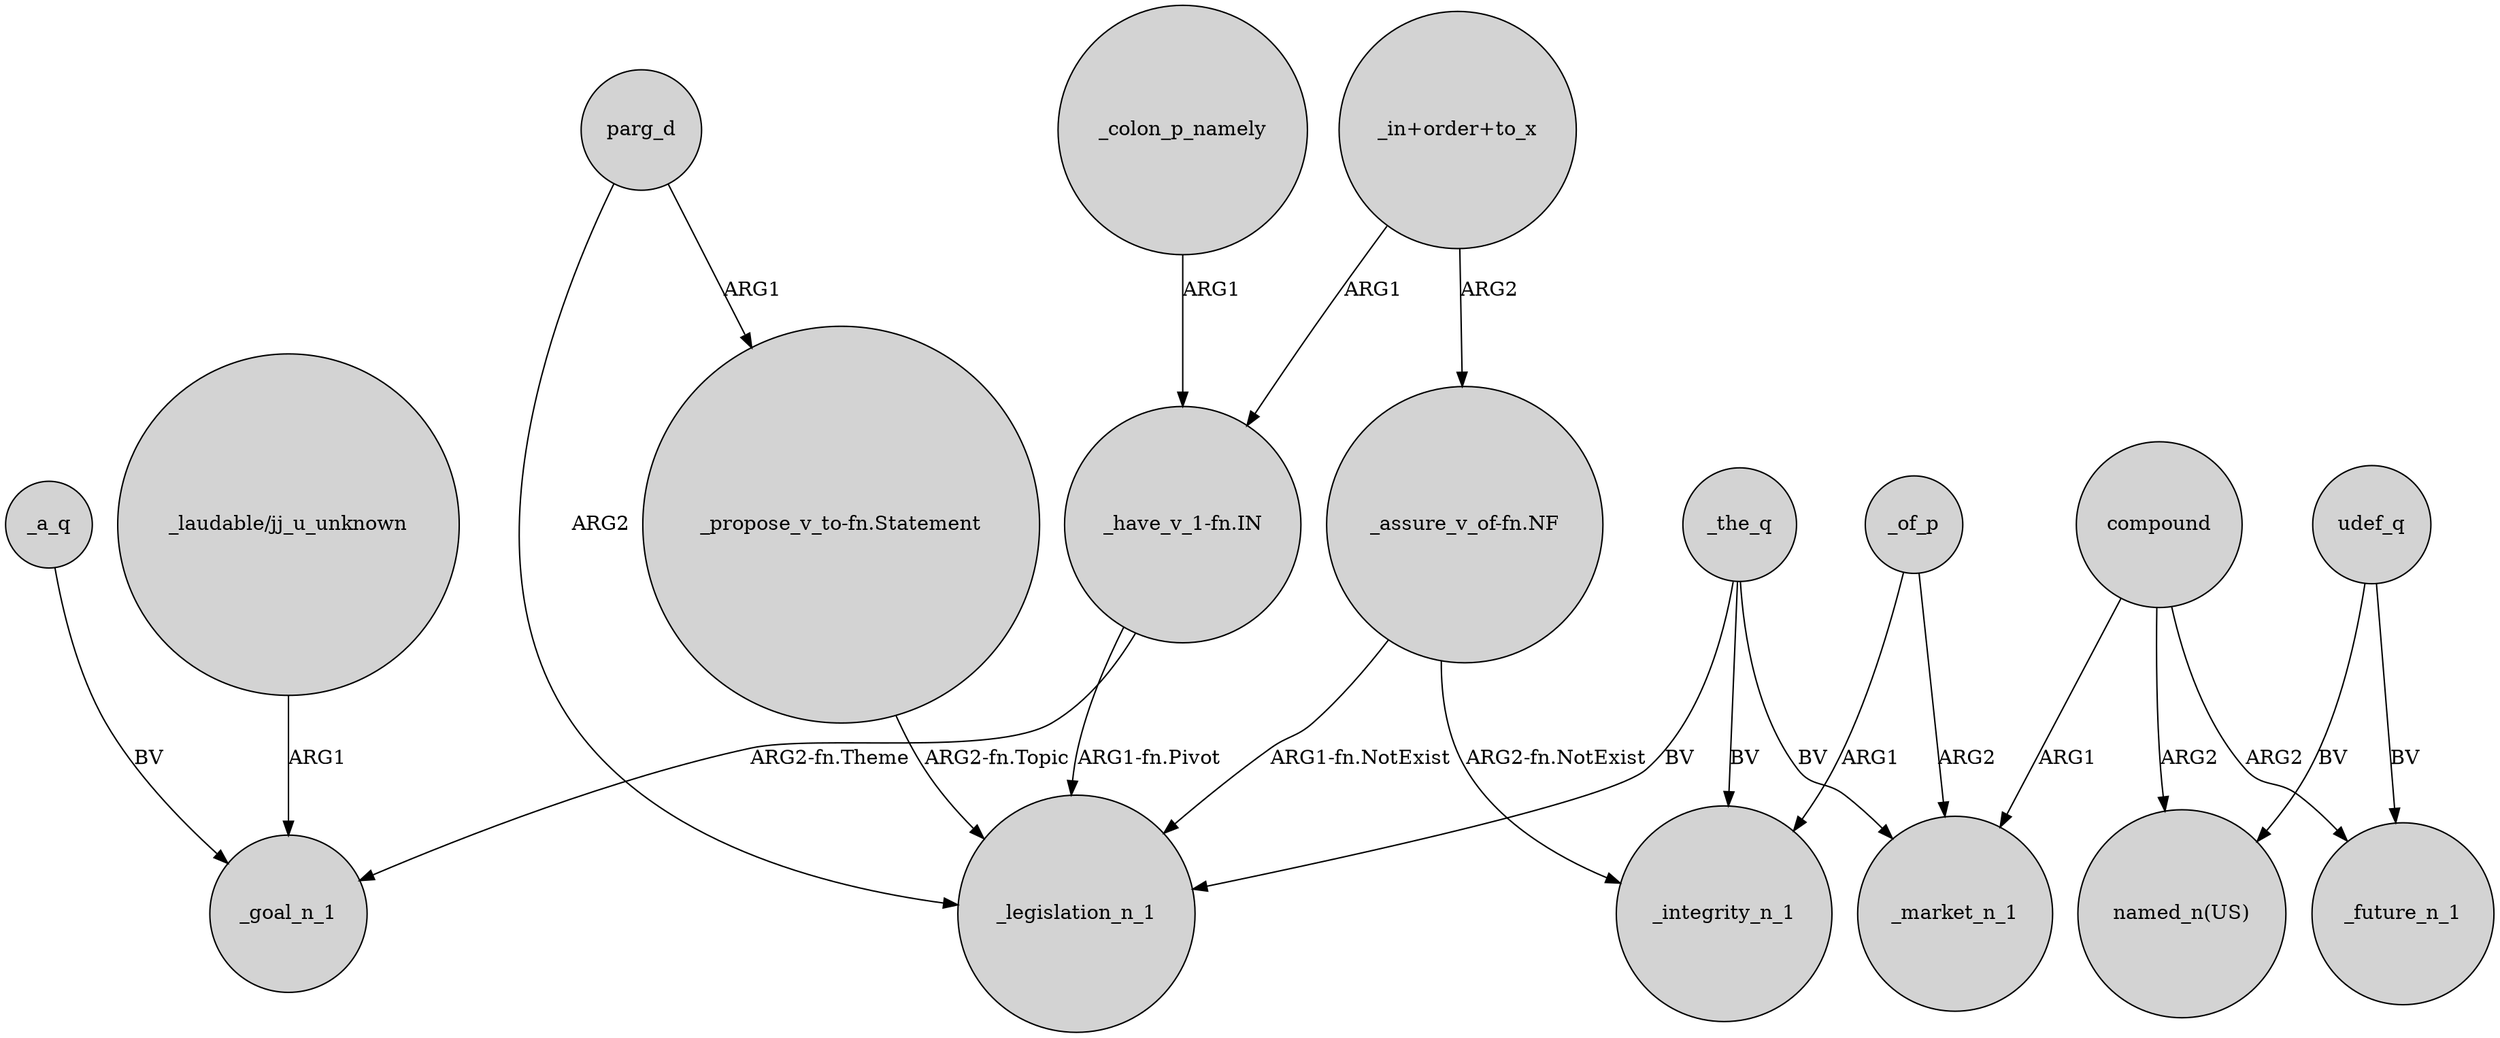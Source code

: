 digraph {
	node [shape=circle style=filled]
	"_laudable/jj_u_unknown" -> _goal_n_1 [label=ARG1]
	udef_q -> "named_n(US)" [label=BV]
	"_propose_v_to-fn.Statement" -> _legislation_n_1 [label="ARG2-fn.Topic"]
	parg_d -> "_propose_v_to-fn.Statement" [label=ARG1]
	_a_q -> _goal_n_1 [label=BV]
	"_in+order+to_x" -> "_assure_v_of-fn.NF" [label=ARG2]
	compound -> _future_n_1 [label=ARG2]
	compound -> "named_n(US)" [label=ARG2]
	_of_p -> _market_n_1 [label=ARG2]
	"_assure_v_of-fn.NF" -> _integrity_n_1 [label="ARG2-fn.NotExist"]
	_colon_p_namely -> "_have_v_1-fn.IN" [label=ARG1]
	"_in+order+to_x" -> "_have_v_1-fn.IN" [label=ARG1]
	_the_q -> _legislation_n_1 [label=BV]
	_the_q -> _integrity_n_1 [label=BV]
	udef_q -> _future_n_1 [label=BV]
	"_assure_v_of-fn.NF" -> _legislation_n_1 [label="ARG1-fn.NotExist"]
	_of_p -> _integrity_n_1 [label=ARG1]
	"_have_v_1-fn.IN" -> _legislation_n_1 [label="ARG1-fn.Pivot"]
	compound -> _market_n_1 [label=ARG1]
	"_have_v_1-fn.IN" -> _goal_n_1 [label="ARG2-fn.Theme"]
	_the_q -> _market_n_1 [label=BV]
	parg_d -> _legislation_n_1 [label=ARG2]
}
